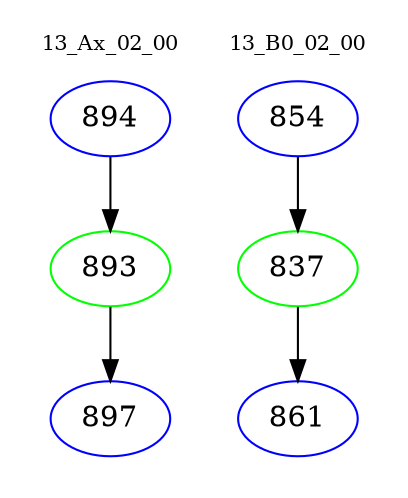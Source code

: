digraph{
subgraph cluster_0 {
color = white
label = "13_Ax_02_00";
fontsize=10;
T0_894 [label="894", color="blue"]
T0_894 -> T0_893 [color="black"]
T0_893 [label="893", color="green"]
T0_893 -> T0_897 [color="black"]
T0_897 [label="897", color="blue"]
}
subgraph cluster_1 {
color = white
label = "13_B0_02_00";
fontsize=10;
T1_854 [label="854", color="blue"]
T1_854 -> T1_837 [color="black"]
T1_837 [label="837", color="green"]
T1_837 -> T1_861 [color="black"]
T1_861 [label="861", color="blue"]
}
}
